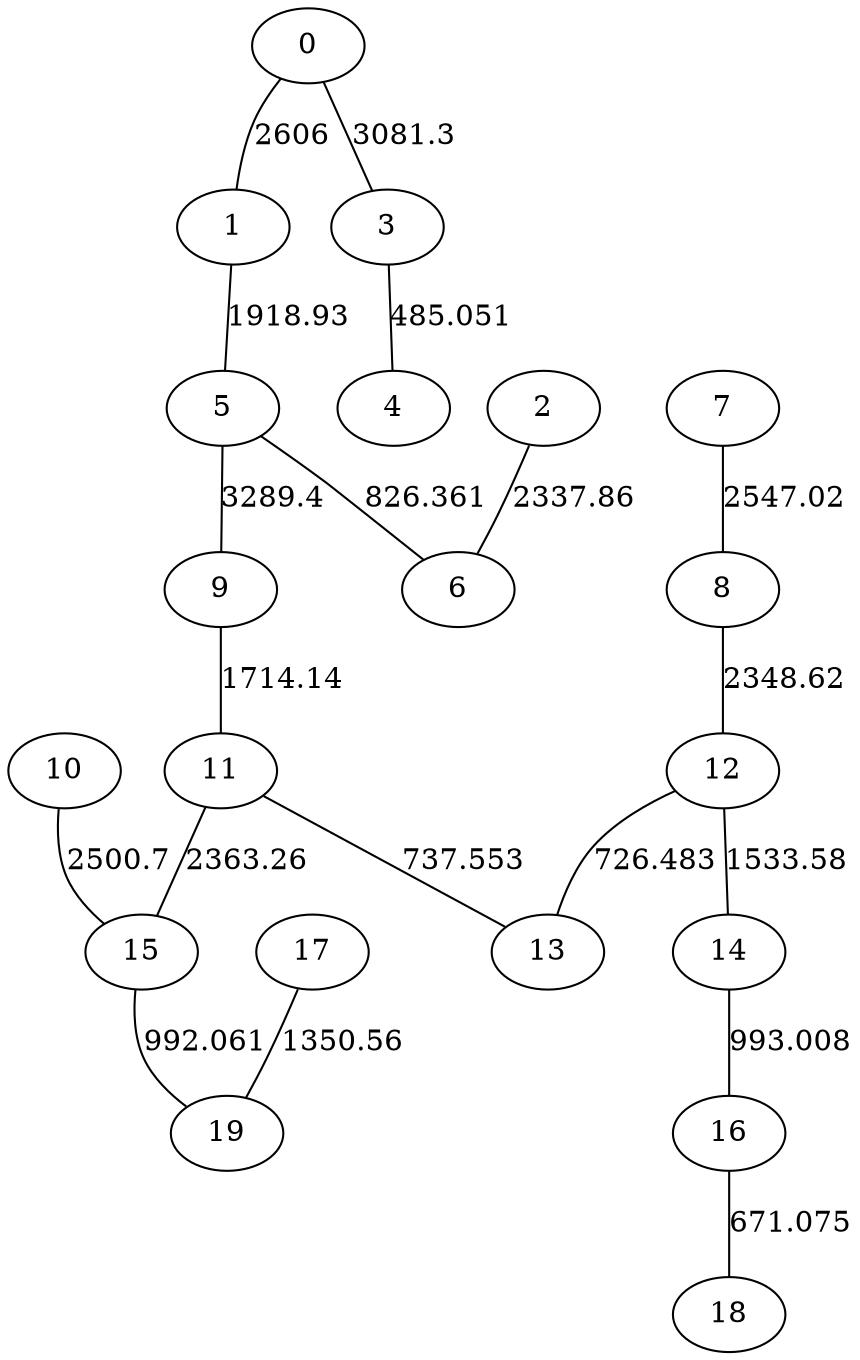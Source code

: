graph g {
0 [pos="1.31,15.9267!"];
1 [pos="3.69333,24.28!"];
2 [pos="3.88333,33.1333!"];
3 [pos="7.64667,7.84333!"];
4 [pos="9.26333,7.82!"];
5 [pos="9.84,26.05!"];
6 [pos="10.3333,28.76!"];
7 [pos="17.4167,2.6!"];
8 [pos="19.0233,10.9367!"];
9 [pos="19.1533,20.2633!"];
10 [pos="21.87,31.9267!"];
11 [pos="24.8533,20.66!"];
12 [pos="25.0967,15.8767!"];
13 [pos="25.4433,18.2733!"];
14 [pos="27.6533,11.45!"];
15 [pos="28.8867,27.4267!"];
16 [pos="30.2933,9.45333!"];
17 [pos="31.75,31.9433!"];
18 [pos="31.89,7.88667!"];
19 [pos="32.1933,27.4633!"];
0 -- 1 [label="2606"];
0 -- 3 [label="3081.3"];
1 -- 5 [label="1918.93"];
2 -- 6 [label="2337.86"];
3 -- 4 [label="485.051"];
5 -- 6 [label="826.361"];
5 -- 9 [label="3289.4"];
7 -- 8 [label="2547.02"];
8 -- 12 [label="2348.62"];
9 -- 11 [label="1714.14"];
10 -- 15 [label="2500.7"];
11 -- 13 [label="737.553"];
11 -- 15 [label="2363.26"];
12 -- 13 [label="726.483"];
12 -- 14 [label="1533.58"];
14 -- 16 [label="993.008"];
15 -- 19 [label="992.061"];
16 -- 18 [label="671.075"];
17 -- 19 [label="1350.56"];
}
